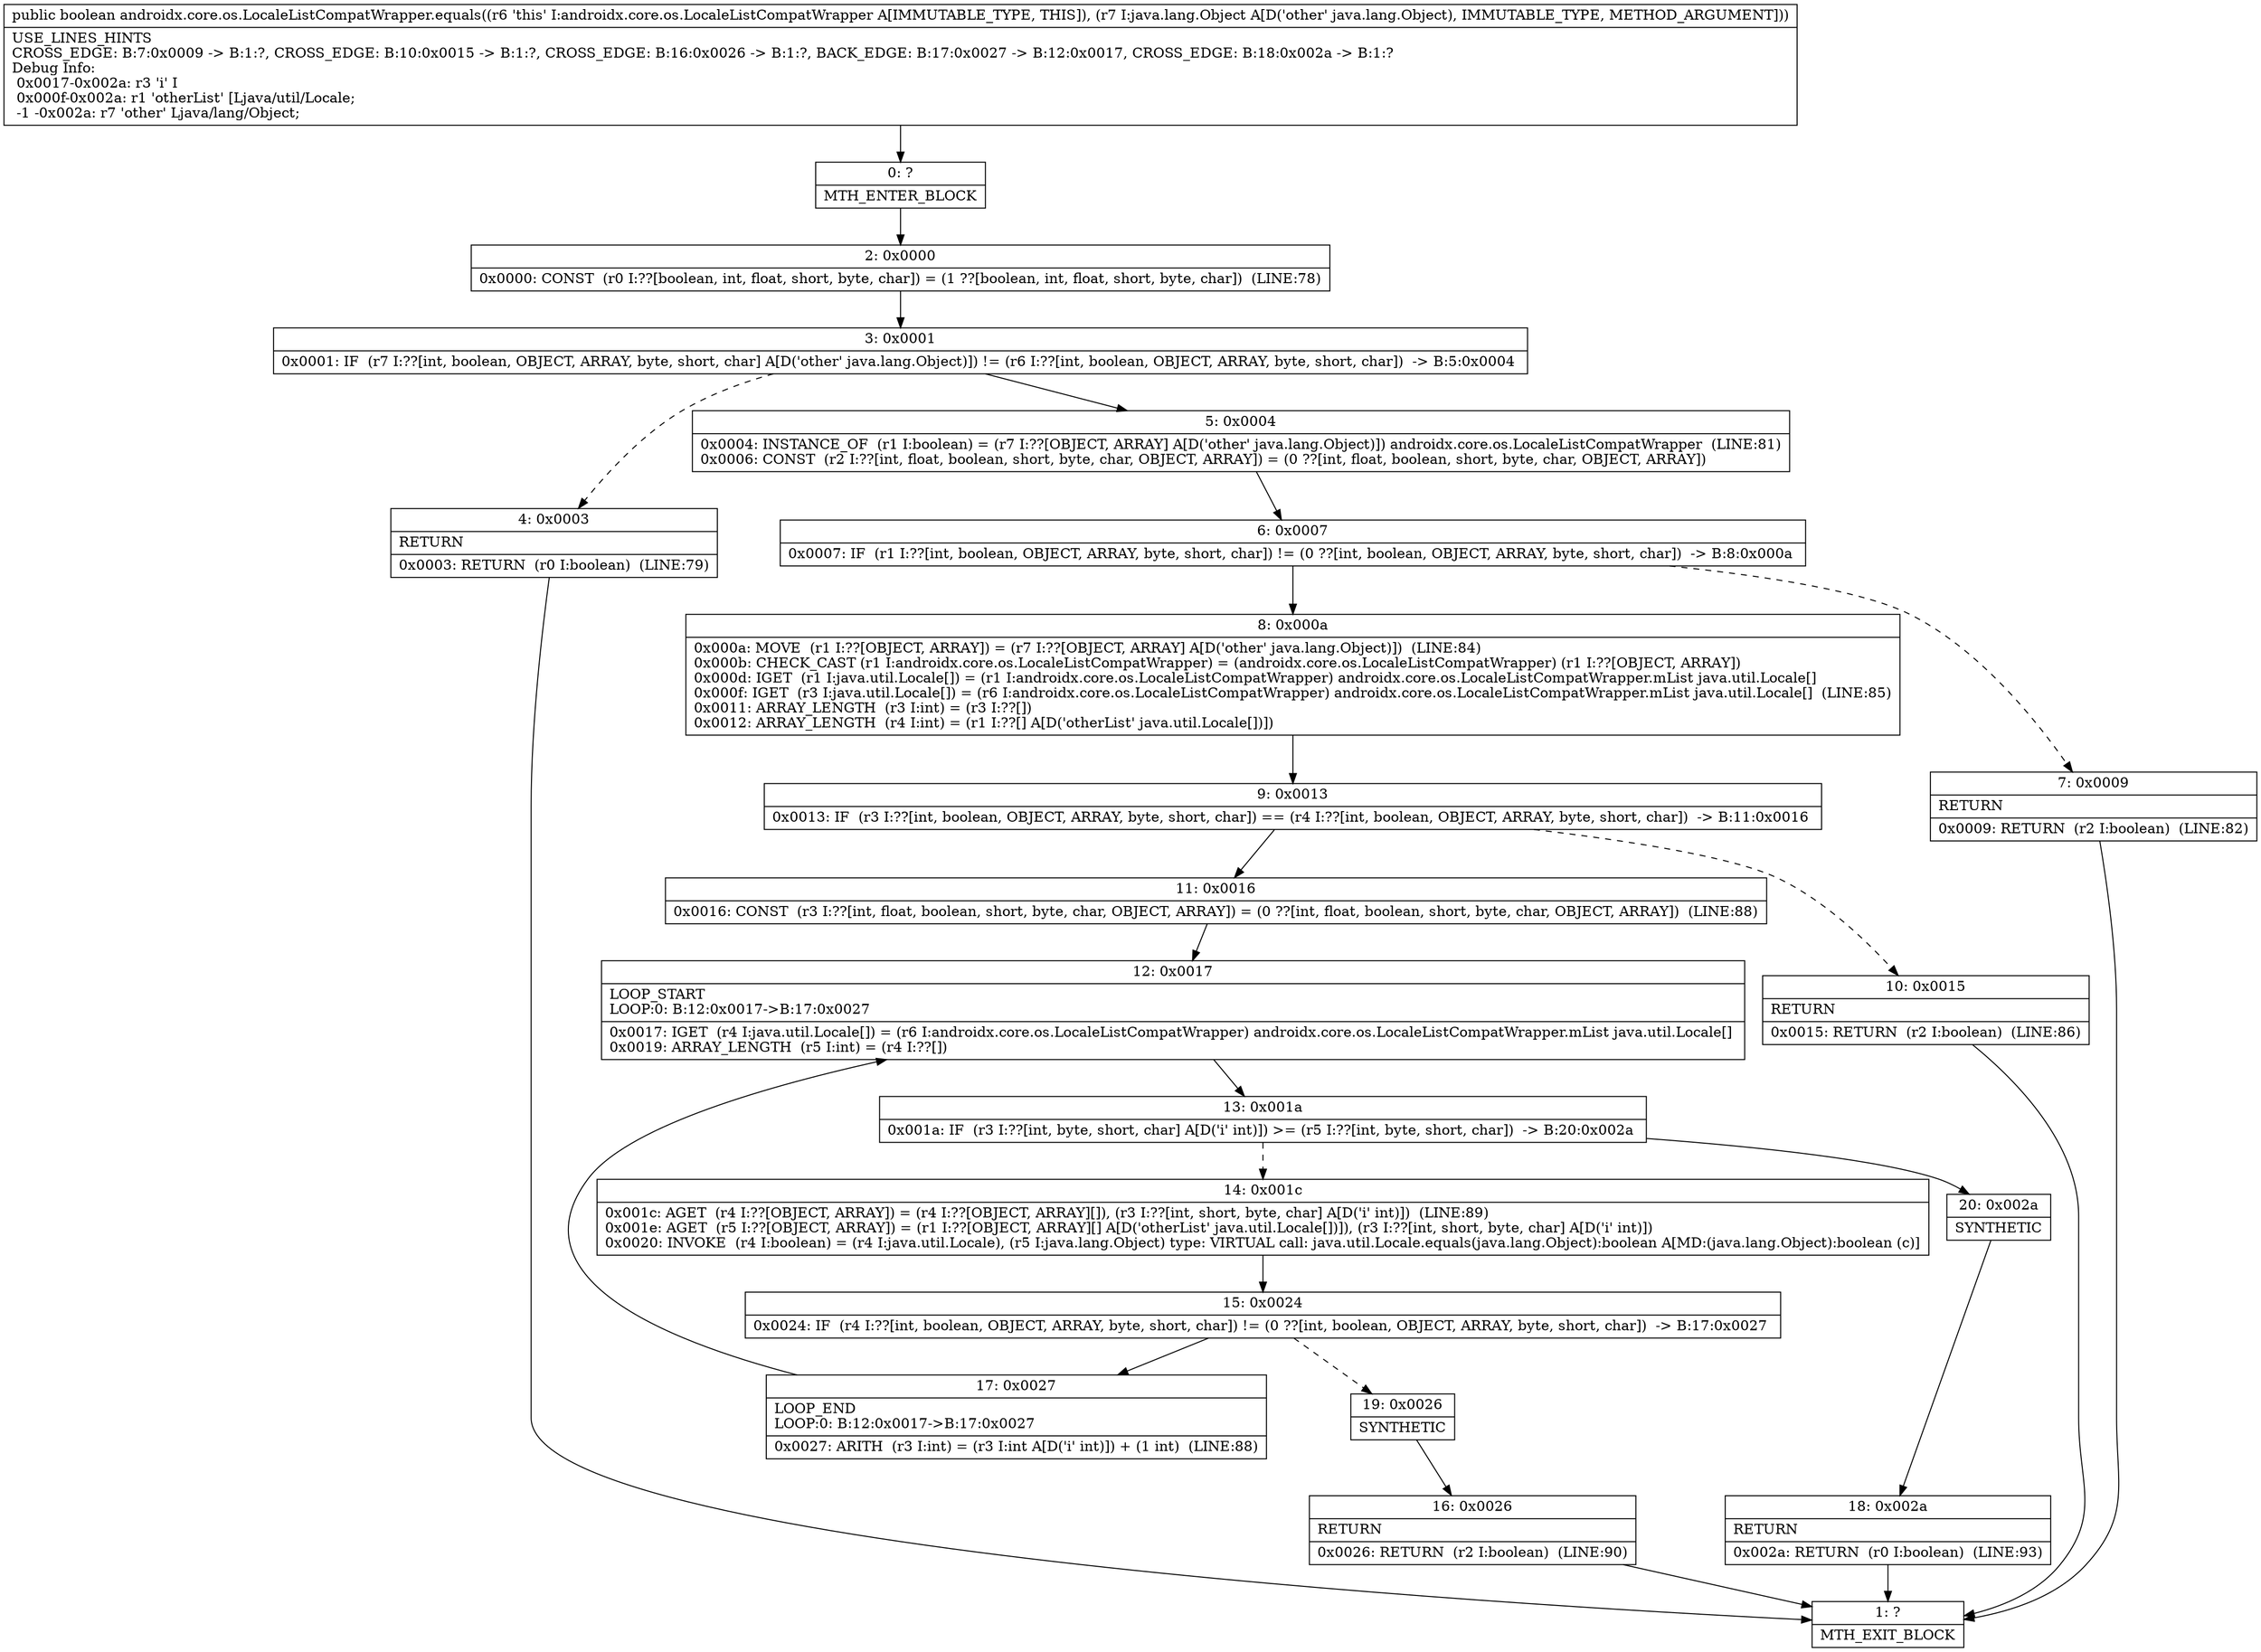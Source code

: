 digraph "CFG forandroidx.core.os.LocaleListCompatWrapper.equals(Ljava\/lang\/Object;)Z" {
Node_0 [shape=record,label="{0\:\ ?|MTH_ENTER_BLOCK\l}"];
Node_2 [shape=record,label="{2\:\ 0x0000|0x0000: CONST  (r0 I:??[boolean, int, float, short, byte, char]) = (1 ??[boolean, int, float, short, byte, char])  (LINE:78)\l}"];
Node_3 [shape=record,label="{3\:\ 0x0001|0x0001: IF  (r7 I:??[int, boolean, OBJECT, ARRAY, byte, short, char] A[D('other' java.lang.Object)]) != (r6 I:??[int, boolean, OBJECT, ARRAY, byte, short, char])  \-\> B:5:0x0004 \l}"];
Node_4 [shape=record,label="{4\:\ 0x0003|RETURN\l|0x0003: RETURN  (r0 I:boolean)  (LINE:79)\l}"];
Node_1 [shape=record,label="{1\:\ ?|MTH_EXIT_BLOCK\l}"];
Node_5 [shape=record,label="{5\:\ 0x0004|0x0004: INSTANCE_OF  (r1 I:boolean) = (r7 I:??[OBJECT, ARRAY] A[D('other' java.lang.Object)]) androidx.core.os.LocaleListCompatWrapper  (LINE:81)\l0x0006: CONST  (r2 I:??[int, float, boolean, short, byte, char, OBJECT, ARRAY]) = (0 ??[int, float, boolean, short, byte, char, OBJECT, ARRAY]) \l}"];
Node_6 [shape=record,label="{6\:\ 0x0007|0x0007: IF  (r1 I:??[int, boolean, OBJECT, ARRAY, byte, short, char]) != (0 ??[int, boolean, OBJECT, ARRAY, byte, short, char])  \-\> B:8:0x000a \l}"];
Node_7 [shape=record,label="{7\:\ 0x0009|RETURN\l|0x0009: RETURN  (r2 I:boolean)  (LINE:82)\l}"];
Node_8 [shape=record,label="{8\:\ 0x000a|0x000a: MOVE  (r1 I:??[OBJECT, ARRAY]) = (r7 I:??[OBJECT, ARRAY] A[D('other' java.lang.Object)])  (LINE:84)\l0x000b: CHECK_CAST (r1 I:androidx.core.os.LocaleListCompatWrapper) = (androidx.core.os.LocaleListCompatWrapper) (r1 I:??[OBJECT, ARRAY]) \l0x000d: IGET  (r1 I:java.util.Locale[]) = (r1 I:androidx.core.os.LocaleListCompatWrapper) androidx.core.os.LocaleListCompatWrapper.mList java.util.Locale[] \l0x000f: IGET  (r3 I:java.util.Locale[]) = (r6 I:androidx.core.os.LocaleListCompatWrapper) androidx.core.os.LocaleListCompatWrapper.mList java.util.Locale[]  (LINE:85)\l0x0011: ARRAY_LENGTH  (r3 I:int) = (r3 I:??[]) \l0x0012: ARRAY_LENGTH  (r4 I:int) = (r1 I:??[] A[D('otherList' java.util.Locale[])]) \l}"];
Node_9 [shape=record,label="{9\:\ 0x0013|0x0013: IF  (r3 I:??[int, boolean, OBJECT, ARRAY, byte, short, char]) == (r4 I:??[int, boolean, OBJECT, ARRAY, byte, short, char])  \-\> B:11:0x0016 \l}"];
Node_10 [shape=record,label="{10\:\ 0x0015|RETURN\l|0x0015: RETURN  (r2 I:boolean)  (LINE:86)\l}"];
Node_11 [shape=record,label="{11\:\ 0x0016|0x0016: CONST  (r3 I:??[int, float, boolean, short, byte, char, OBJECT, ARRAY]) = (0 ??[int, float, boolean, short, byte, char, OBJECT, ARRAY])  (LINE:88)\l}"];
Node_12 [shape=record,label="{12\:\ 0x0017|LOOP_START\lLOOP:0: B:12:0x0017\-\>B:17:0x0027\l|0x0017: IGET  (r4 I:java.util.Locale[]) = (r6 I:androidx.core.os.LocaleListCompatWrapper) androidx.core.os.LocaleListCompatWrapper.mList java.util.Locale[] \l0x0019: ARRAY_LENGTH  (r5 I:int) = (r4 I:??[]) \l}"];
Node_13 [shape=record,label="{13\:\ 0x001a|0x001a: IF  (r3 I:??[int, byte, short, char] A[D('i' int)]) \>= (r5 I:??[int, byte, short, char])  \-\> B:20:0x002a \l}"];
Node_14 [shape=record,label="{14\:\ 0x001c|0x001c: AGET  (r4 I:??[OBJECT, ARRAY]) = (r4 I:??[OBJECT, ARRAY][]), (r3 I:??[int, short, byte, char] A[D('i' int)])  (LINE:89)\l0x001e: AGET  (r5 I:??[OBJECT, ARRAY]) = (r1 I:??[OBJECT, ARRAY][] A[D('otherList' java.util.Locale[])]), (r3 I:??[int, short, byte, char] A[D('i' int)]) \l0x0020: INVOKE  (r4 I:boolean) = (r4 I:java.util.Locale), (r5 I:java.lang.Object) type: VIRTUAL call: java.util.Locale.equals(java.lang.Object):boolean A[MD:(java.lang.Object):boolean (c)]\l}"];
Node_15 [shape=record,label="{15\:\ 0x0024|0x0024: IF  (r4 I:??[int, boolean, OBJECT, ARRAY, byte, short, char]) != (0 ??[int, boolean, OBJECT, ARRAY, byte, short, char])  \-\> B:17:0x0027 \l}"];
Node_17 [shape=record,label="{17\:\ 0x0027|LOOP_END\lLOOP:0: B:12:0x0017\-\>B:17:0x0027\l|0x0027: ARITH  (r3 I:int) = (r3 I:int A[D('i' int)]) + (1 int)  (LINE:88)\l}"];
Node_19 [shape=record,label="{19\:\ 0x0026|SYNTHETIC\l}"];
Node_16 [shape=record,label="{16\:\ 0x0026|RETURN\l|0x0026: RETURN  (r2 I:boolean)  (LINE:90)\l}"];
Node_20 [shape=record,label="{20\:\ 0x002a|SYNTHETIC\l}"];
Node_18 [shape=record,label="{18\:\ 0x002a|RETURN\l|0x002a: RETURN  (r0 I:boolean)  (LINE:93)\l}"];
MethodNode[shape=record,label="{public boolean androidx.core.os.LocaleListCompatWrapper.equals((r6 'this' I:androidx.core.os.LocaleListCompatWrapper A[IMMUTABLE_TYPE, THIS]), (r7 I:java.lang.Object A[D('other' java.lang.Object), IMMUTABLE_TYPE, METHOD_ARGUMENT]))  | USE_LINES_HINTS\lCROSS_EDGE: B:7:0x0009 \-\> B:1:?, CROSS_EDGE: B:10:0x0015 \-\> B:1:?, CROSS_EDGE: B:16:0x0026 \-\> B:1:?, BACK_EDGE: B:17:0x0027 \-\> B:12:0x0017, CROSS_EDGE: B:18:0x002a \-\> B:1:?\lDebug Info:\l  0x0017\-0x002a: r3 'i' I\l  0x000f\-0x002a: r1 'otherList' [Ljava\/util\/Locale;\l  \-1 \-0x002a: r7 'other' Ljava\/lang\/Object;\l}"];
MethodNode -> Node_0;Node_0 -> Node_2;
Node_2 -> Node_3;
Node_3 -> Node_4[style=dashed];
Node_3 -> Node_5;
Node_4 -> Node_1;
Node_5 -> Node_6;
Node_6 -> Node_7[style=dashed];
Node_6 -> Node_8;
Node_7 -> Node_1;
Node_8 -> Node_9;
Node_9 -> Node_10[style=dashed];
Node_9 -> Node_11;
Node_10 -> Node_1;
Node_11 -> Node_12;
Node_12 -> Node_13;
Node_13 -> Node_14[style=dashed];
Node_13 -> Node_20;
Node_14 -> Node_15;
Node_15 -> Node_17;
Node_15 -> Node_19[style=dashed];
Node_17 -> Node_12;
Node_19 -> Node_16;
Node_16 -> Node_1;
Node_20 -> Node_18;
Node_18 -> Node_1;
}

